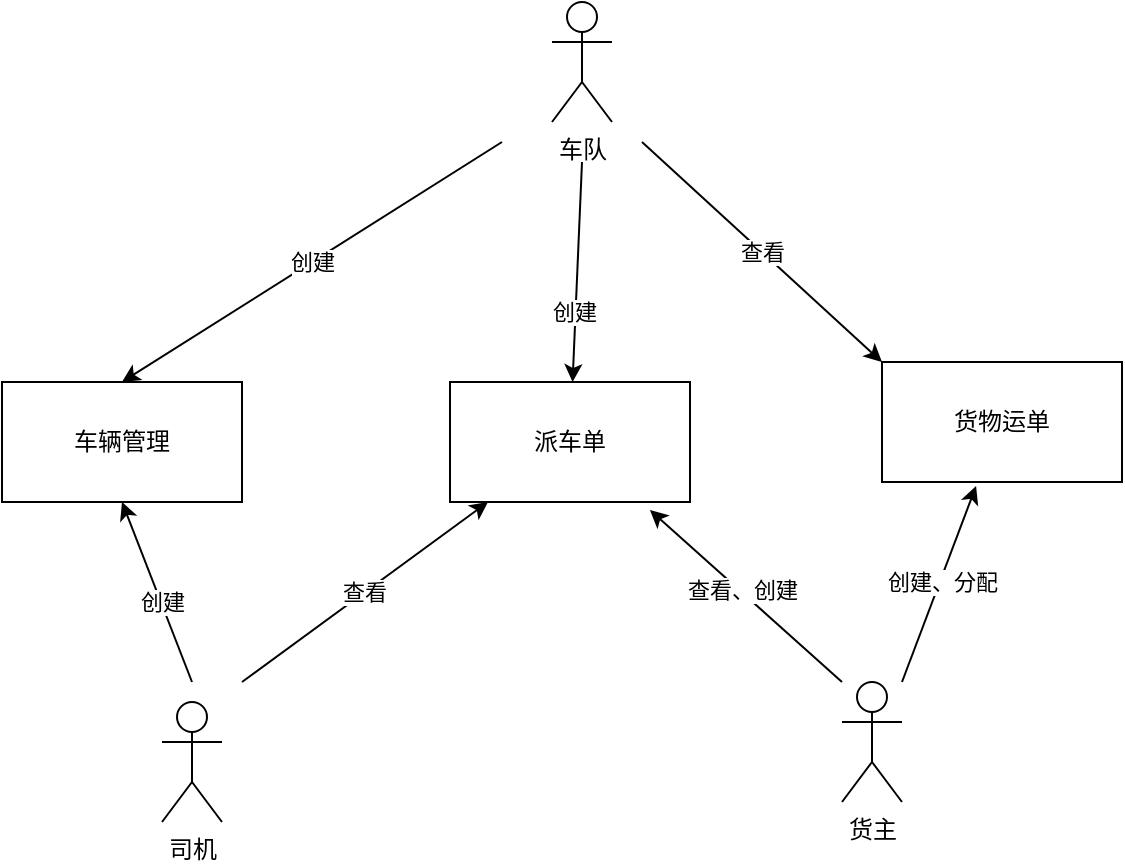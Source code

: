 <mxfile version="14.4.4" type="github">
  <diagram id="v0UE930JJ51b64WdhFTB" name="Page-1">
    <mxGraphModel dx="900" dy="621" grid="1" gridSize="10" guides="1" tooltips="1" connect="1" arrows="1" fold="1" page="1" pageScale="1" pageWidth="827" pageHeight="1169" math="0" shadow="0">
      <root>
        <mxCell id="0" />
        <mxCell id="1" parent="0" />
        <mxCell id="9adwoYlA66B2ADdjBk8U-1" value="派车单" style="rounded=0;whiteSpace=wrap;html=1;" vertex="1" parent="1">
          <mxGeometry x="294" y="230" width="120" height="60" as="geometry" />
        </mxCell>
        <mxCell id="9adwoYlA66B2ADdjBk8U-22" style="edgeStyle=none;rounded=0;orthogonalLoop=1;jettySize=auto;html=1;entryX=0.5;entryY=1;entryDx=0;entryDy=0;" edge="1" parent="1" target="9adwoYlA66B2ADdjBk8U-16">
          <mxGeometry relative="1" as="geometry">
            <mxPoint x="165" y="380" as="sourcePoint" />
          </mxGeometry>
        </mxCell>
        <mxCell id="9adwoYlA66B2ADdjBk8U-23" value="创建" style="edgeLabel;html=1;align=center;verticalAlign=middle;resizable=0;points=[];" vertex="1" connectable="0" parent="9adwoYlA66B2ADdjBk8U-22">
          <mxGeometry x="0.262" y="-3" relative="1" as="geometry">
            <mxPoint x="4.31" y="17.94" as="offset" />
          </mxGeometry>
        </mxCell>
        <mxCell id="9adwoYlA66B2ADdjBk8U-24" value="查看" style="edgeStyle=none;rounded=0;orthogonalLoop=1;jettySize=auto;html=1;" edge="1" parent="1" target="9adwoYlA66B2ADdjBk8U-1">
          <mxGeometry relative="1" as="geometry">
            <mxPoint x="190" y="380" as="sourcePoint" />
          </mxGeometry>
        </mxCell>
        <mxCell id="9adwoYlA66B2ADdjBk8U-3" value="司机" style="shape=umlActor;verticalLabelPosition=bottom;verticalAlign=top;html=1;outlineConnect=0;" vertex="1" parent="1">
          <mxGeometry x="150" y="390" width="30" height="60" as="geometry" />
        </mxCell>
        <mxCell id="9adwoYlA66B2ADdjBk8U-15" value="创建" style="edgeStyle=none;rounded=0;orthogonalLoop=1;jettySize=auto;html=1;entryX=0.5;entryY=0;entryDx=0;entryDy=0;" edge="1" parent="1" target="9adwoYlA66B2ADdjBk8U-16">
          <mxGeometry relative="1" as="geometry">
            <mxPoint x="320" y="110" as="sourcePoint" />
            <mxPoint x="360" y="220" as="targetPoint" />
          </mxGeometry>
        </mxCell>
        <mxCell id="9adwoYlA66B2ADdjBk8U-17" value="查看" style="edgeStyle=none;rounded=0;orthogonalLoop=1;jettySize=auto;html=1;entryX=0;entryY=0;entryDx=0;entryDy=0;" edge="1" parent="1" target="9adwoYlA66B2ADdjBk8U-8">
          <mxGeometry relative="1" as="geometry">
            <mxPoint x="390" y="110" as="sourcePoint" />
          </mxGeometry>
        </mxCell>
        <mxCell id="9adwoYlA66B2ADdjBk8U-18" style="edgeStyle=none;rounded=0;orthogonalLoop=1;jettySize=auto;html=1;" edge="1" parent="1" target="9adwoYlA66B2ADdjBk8U-1">
          <mxGeometry relative="1" as="geometry">
            <mxPoint x="360" y="120" as="sourcePoint" />
          </mxGeometry>
        </mxCell>
        <mxCell id="9adwoYlA66B2ADdjBk8U-19" value="创建" style="edgeLabel;html=1;align=center;verticalAlign=middle;resizable=0;points=[];" vertex="1" connectable="0" parent="9adwoYlA66B2ADdjBk8U-18">
          <mxGeometry x="-0.242" y="-3" relative="1" as="geometry">
            <mxPoint x="0.15" y="32.92" as="offset" />
          </mxGeometry>
        </mxCell>
        <mxCell id="9adwoYlA66B2ADdjBk8U-5" value="车队" style="shape=umlActor;verticalLabelPosition=bottom;verticalAlign=top;html=1;outlineConnect=0;" vertex="1" parent="1">
          <mxGeometry x="345" y="40" width="30" height="60" as="geometry" />
        </mxCell>
        <mxCell id="9adwoYlA66B2ADdjBk8U-8" value="货物运单" style="rounded=0;whiteSpace=wrap;html=1;" vertex="1" parent="1">
          <mxGeometry x="510" y="220" width="120" height="60" as="geometry" />
        </mxCell>
        <mxCell id="9adwoYlA66B2ADdjBk8U-10" style="rounded=0;orthogonalLoop=1;jettySize=auto;html=1;entryX=0.392;entryY=1.033;entryDx=0;entryDy=0;entryPerimeter=0;" edge="1" parent="1" target="9adwoYlA66B2ADdjBk8U-8">
          <mxGeometry relative="1" as="geometry">
            <mxPoint x="520" y="380" as="sourcePoint" />
          </mxGeometry>
        </mxCell>
        <mxCell id="9adwoYlA66B2ADdjBk8U-11" value="创建、分配" style="edgeLabel;html=1;align=center;verticalAlign=middle;resizable=0;points=[];" vertex="1" connectable="0" parent="9adwoYlA66B2ADdjBk8U-10">
          <mxGeometry x="-0.311" y="2" relative="1" as="geometry">
            <mxPoint x="9.15" y="-15.62" as="offset" />
          </mxGeometry>
        </mxCell>
        <mxCell id="9adwoYlA66B2ADdjBk8U-26" style="edgeStyle=none;rounded=0;orthogonalLoop=1;jettySize=auto;html=1;entryX=0.833;entryY=1.067;entryDx=0;entryDy=0;entryPerimeter=0;" edge="1" parent="1" target="9adwoYlA66B2ADdjBk8U-1">
          <mxGeometry relative="1" as="geometry">
            <mxPoint x="490" y="380" as="sourcePoint" />
          </mxGeometry>
        </mxCell>
        <mxCell id="9adwoYlA66B2ADdjBk8U-27" value="查看、创建" style="edgeLabel;html=1;align=center;verticalAlign=middle;resizable=0;points=[];" vertex="1" connectable="0" parent="9adwoYlA66B2ADdjBk8U-26">
          <mxGeometry x="0.053" relative="1" as="geometry">
            <mxPoint y="-1" as="offset" />
          </mxGeometry>
        </mxCell>
        <mxCell id="9adwoYlA66B2ADdjBk8U-9" value="货主" style="shape=umlActor;verticalLabelPosition=bottom;verticalAlign=top;html=1;outlineConnect=0;" vertex="1" parent="1">
          <mxGeometry x="490" y="380" width="30" height="60" as="geometry" />
        </mxCell>
        <mxCell id="9adwoYlA66B2ADdjBk8U-16" value="车辆管理" style="rounded=0;whiteSpace=wrap;html=1;" vertex="1" parent="1">
          <mxGeometry x="70" y="230" width="120" height="60" as="geometry" />
        </mxCell>
      </root>
    </mxGraphModel>
  </diagram>
</mxfile>
